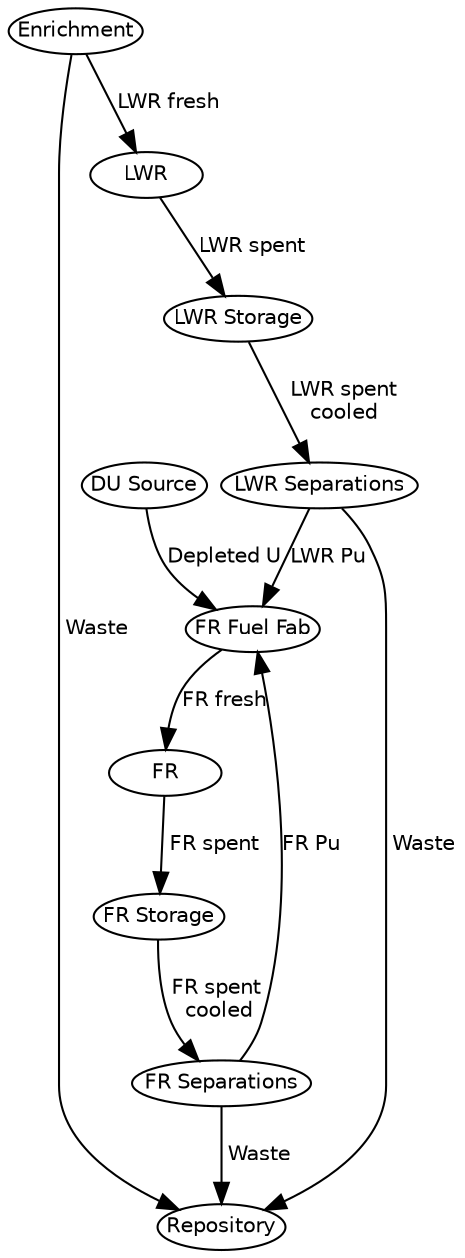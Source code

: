 digraph ResourceFlows {
    overlap = false;
    nodesep=0.1;
    node [fontname="Helvetica", fontsize=10, margin="0.00,0.00", height=.3];
    edge [fontname="Helvetica", fontsize=10];
	

    "DU Source" -> "FR Fuel Fab" [label="Depleted U"];

    "Enrichment" -> "Repository" [label=" Waste"];
    "Enrichment" -> "LWR" [label="LWR fresh"];
    "FR" -> "FR Storage" [label=" FR spent"];
    "FR Separations" -> "FR Fuel Fab" [label="FR Pu"];
    "FR Separations" -> "Repository" [label=" Waste"];
    "FR Storage" -> "FR Separations" [label="FR spent \ncooled"];
    "FR Fuel Fab" -> "FR" [label="FR fresh"];
    "LWR" -> "LWR Storage" [label="LWR spent"];
    "LWR Separations" -> "FR Fuel Fab" [label="LWR Pu "];
    "LWR Separations" -> "Repository" [label=" Waste"];
    "LWR Storage" -> "LWR Separations" [label="LWR spent\ncooled"];
}
